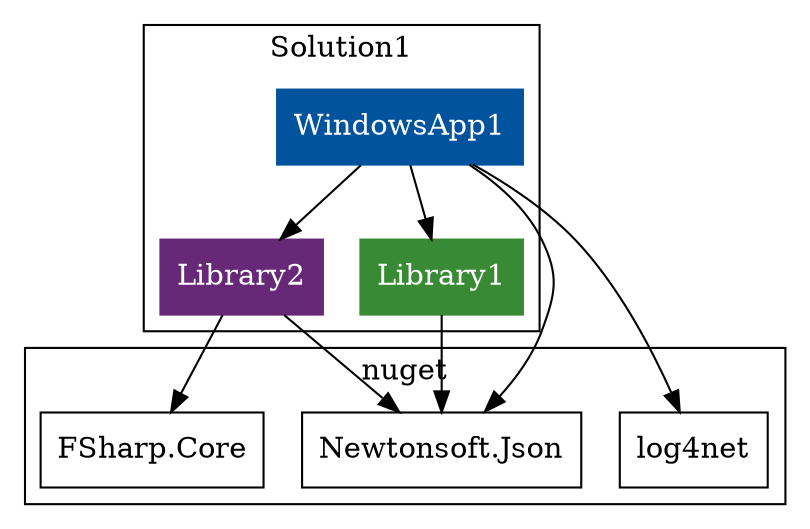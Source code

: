 digraph {
subgraph cluster_0 { label="nuget"
 "log4net" [shape="box"];
"Newtonsoft.Json" [shape="box"];
"FSharp.Core" [shape="box"];
}
subgraph cluster_1 {
label="Solution1""WindowsApp1" [shape="box",color="#00539C", style="filled", fillcolor="#00539C", fontcolor="white"];
"WindowsApp1" -> { "Library1", "Library2", "log4net", "Newtonsoft.Json" }
"Library1" [shape="box",color="#388A34", style="filled", fillcolor="#388A34", fontcolor="white"];
"Library1" -> { "Newtonsoft.Json" }
"Library2" [shape="box",color="#672878", style="filled", fillcolor="#672878", fontcolor="white"];
"Library2" -> { "FSharp.Core", "Newtonsoft.Json" }
}}